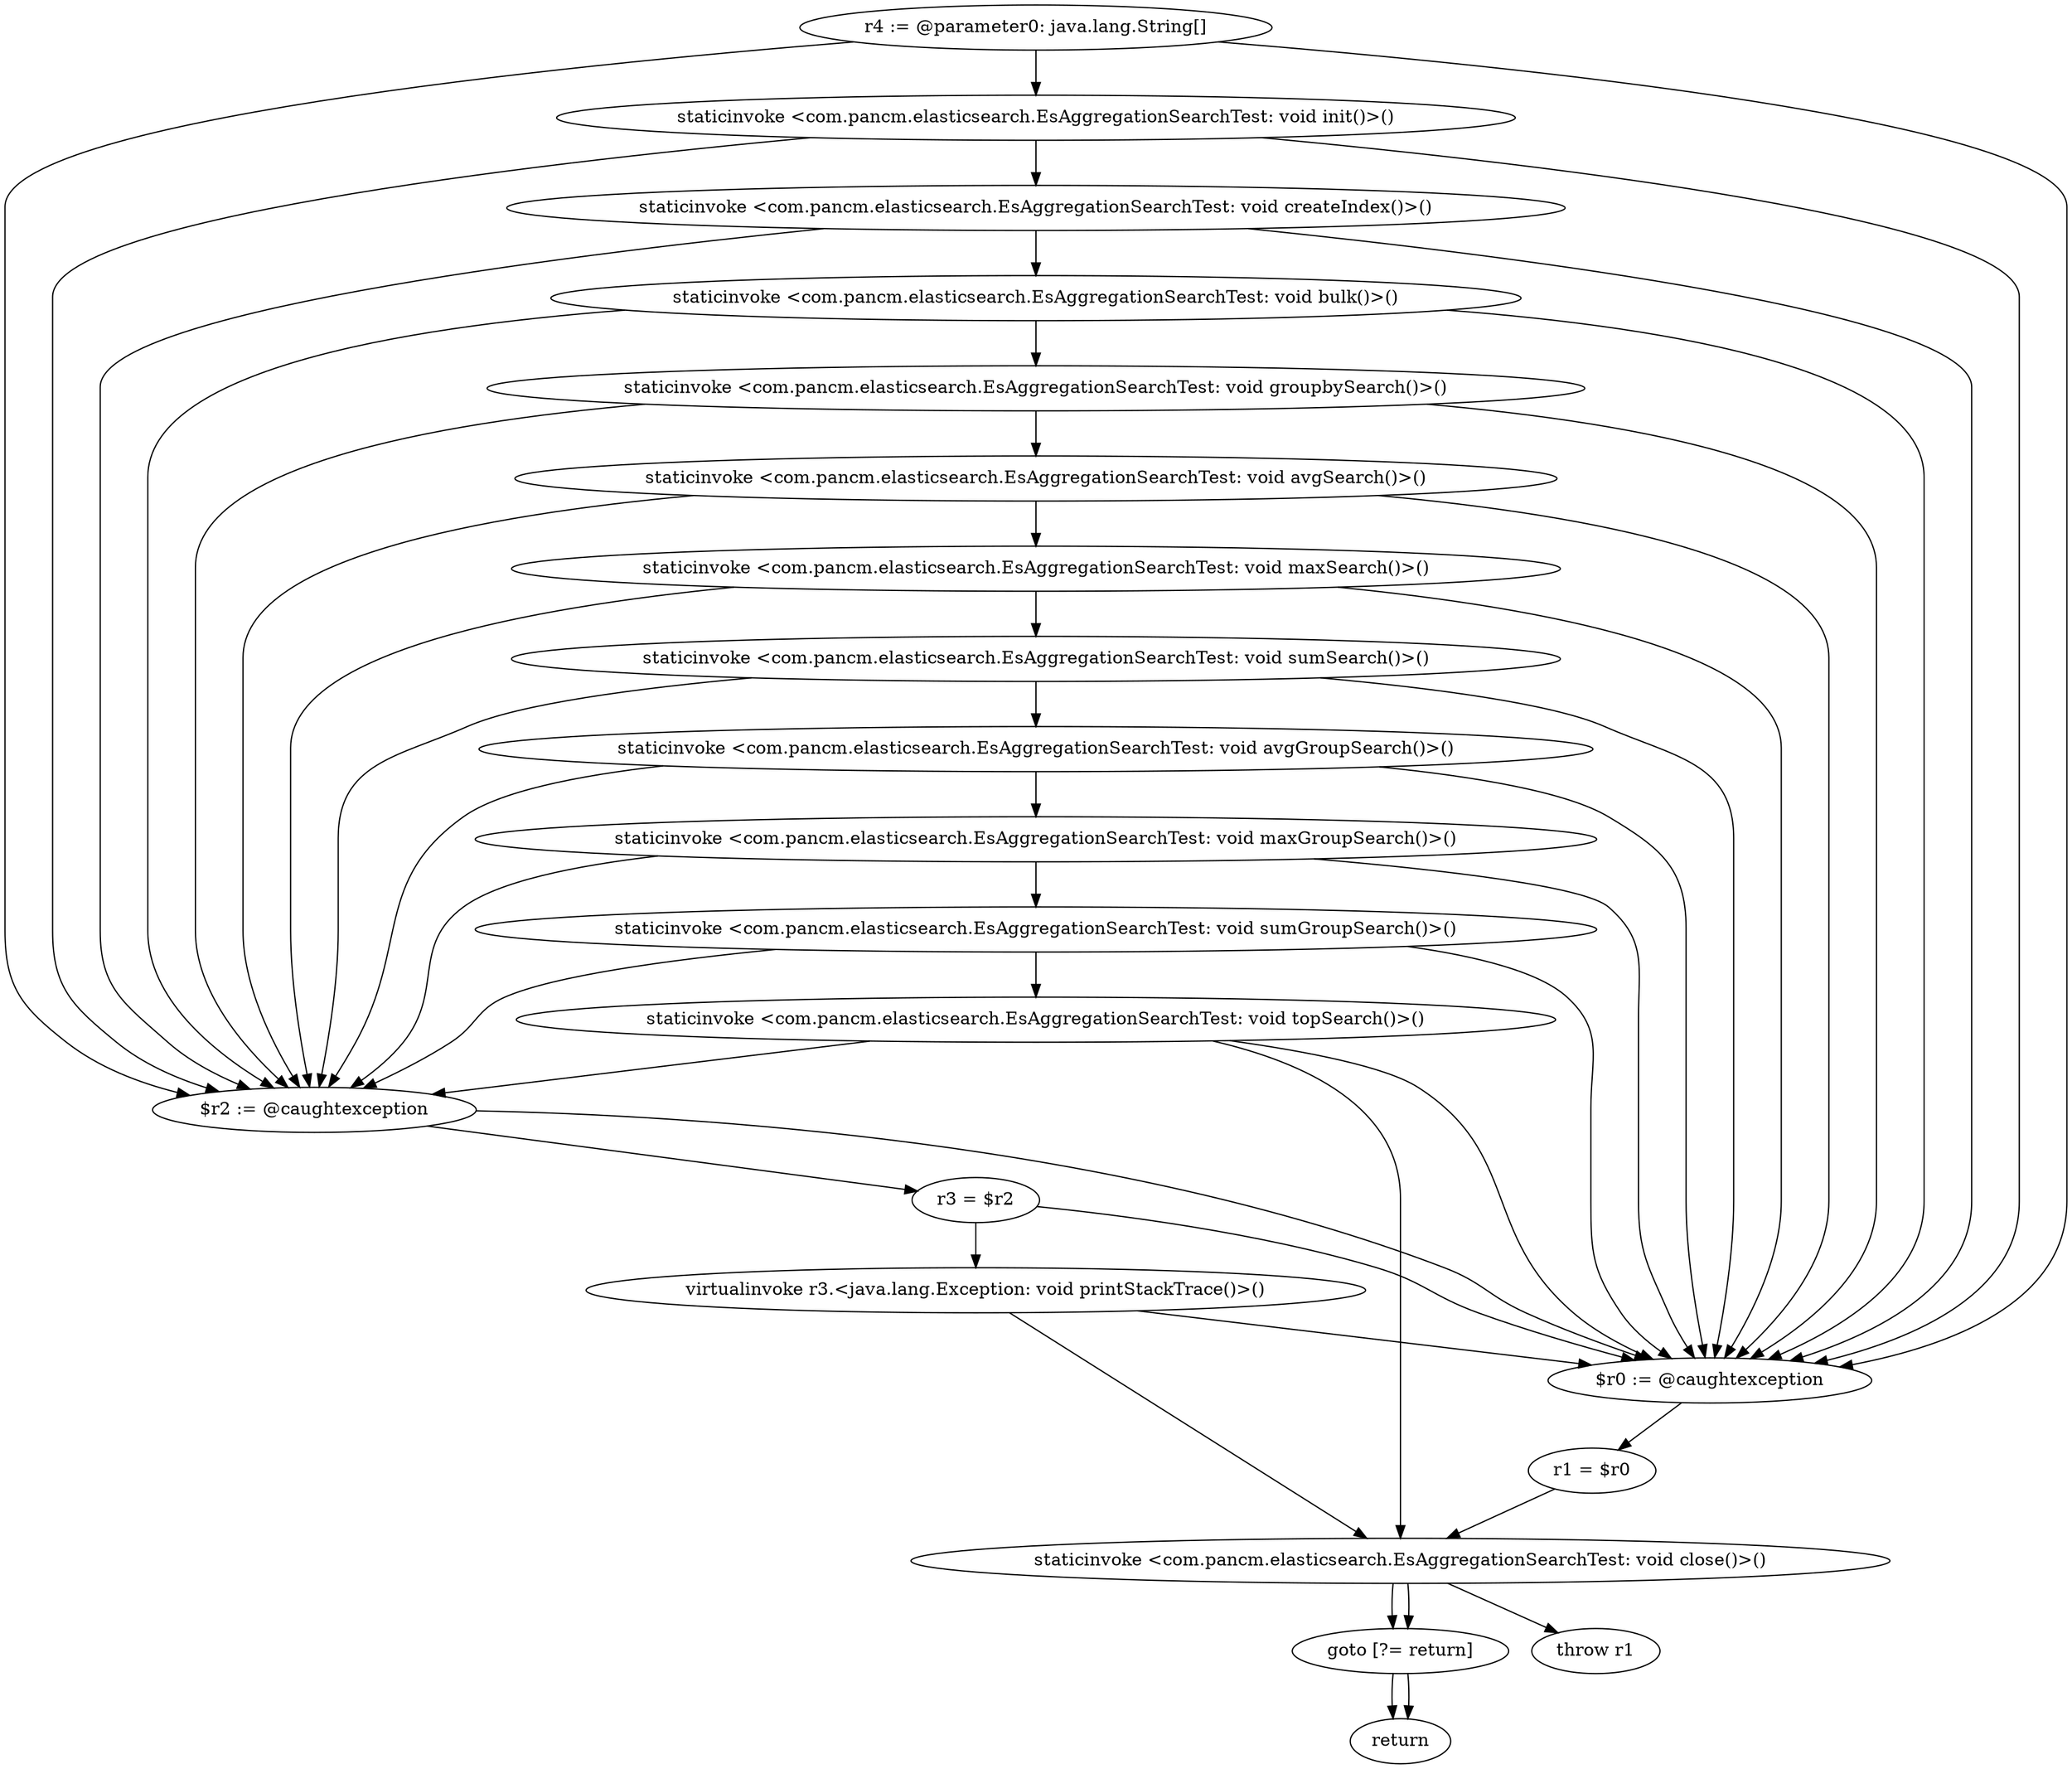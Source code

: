 digraph "unitGraph" {
    "r4 := @parameter0: java.lang.String[]"
    "staticinvoke <com.pancm.elasticsearch.EsAggregationSearchTest: void init()>()"
    "staticinvoke <com.pancm.elasticsearch.EsAggregationSearchTest: void createIndex()>()"
    "staticinvoke <com.pancm.elasticsearch.EsAggregationSearchTest: void bulk()>()"
    "staticinvoke <com.pancm.elasticsearch.EsAggregationSearchTest: void groupbySearch()>()"
    "staticinvoke <com.pancm.elasticsearch.EsAggregationSearchTest: void avgSearch()>()"
    "staticinvoke <com.pancm.elasticsearch.EsAggregationSearchTest: void maxSearch()>()"
    "staticinvoke <com.pancm.elasticsearch.EsAggregationSearchTest: void sumSearch()>()"
    "staticinvoke <com.pancm.elasticsearch.EsAggregationSearchTest: void avgGroupSearch()>()"
    "staticinvoke <com.pancm.elasticsearch.EsAggregationSearchTest: void maxGroupSearch()>()"
    "staticinvoke <com.pancm.elasticsearch.EsAggregationSearchTest: void sumGroupSearch()>()"
    "staticinvoke <com.pancm.elasticsearch.EsAggregationSearchTest: void topSearch()>()"
    "staticinvoke <com.pancm.elasticsearch.EsAggregationSearchTest: void close()>()"
    "goto [?= return]"
    "$r2 := @caughtexception"
    "r3 = $r2"
    "virtualinvoke r3.<java.lang.Exception: void printStackTrace()>()"
    "$r0 := @caughtexception"
    "r1 = $r0"
    "throw r1"
    "return"
    "r4 := @parameter0: java.lang.String[]"->"$r2 := @caughtexception";
    "r4 := @parameter0: java.lang.String[]"->"$r0 := @caughtexception";
    "r4 := @parameter0: java.lang.String[]"->"staticinvoke <com.pancm.elasticsearch.EsAggregationSearchTest: void init()>()";
    "staticinvoke <com.pancm.elasticsearch.EsAggregationSearchTest: void init()>()"->"$r2 := @caughtexception";
    "staticinvoke <com.pancm.elasticsearch.EsAggregationSearchTest: void init()>()"->"$r0 := @caughtexception";
    "staticinvoke <com.pancm.elasticsearch.EsAggregationSearchTest: void init()>()"->"staticinvoke <com.pancm.elasticsearch.EsAggregationSearchTest: void createIndex()>()";
    "staticinvoke <com.pancm.elasticsearch.EsAggregationSearchTest: void createIndex()>()"->"$r2 := @caughtexception";
    "staticinvoke <com.pancm.elasticsearch.EsAggregationSearchTest: void createIndex()>()"->"$r0 := @caughtexception";
    "staticinvoke <com.pancm.elasticsearch.EsAggregationSearchTest: void createIndex()>()"->"staticinvoke <com.pancm.elasticsearch.EsAggregationSearchTest: void bulk()>()";
    "staticinvoke <com.pancm.elasticsearch.EsAggregationSearchTest: void bulk()>()"->"$r2 := @caughtexception";
    "staticinvoke <com.pancm.elasticsearch.EsAggregationSearchTest: void bulk()>()"->"$r0 := @caughtexception";
    "staticinvoke <com.pancm.elasticsearch.EsAggregationSearchTest: void bulk()>()"->"staticinvoke <com.pancm.elasticsearch.EsAggregationSearchTest: void groupbySearch()>()";
    "staticinvoke <com.pancm.elasticsearch.EsAggregationSearchTest: void groupbySearch()>()"->"$r2 := @caughtexception";
    "staticinvoke <com.pancm.elasticsearch.EsAggregationSearchTest: void groupbySearch()>()"->"$r0 := @caughtexception";
    "staticinvoke <com.pancm.elasticsearch.EsAggregationSearchTest: void groupbySearch()>()"->"staticinvoke <com.pancm.elasticsearch.EsAggregationSearchTest: void avgSearch()>()";
    "staticinvoke <com.pancm.elasticsearch.EsAggregationSearchTest: void avgSearch()>()"->"$r2 := @caughtexception";
    "staticinvoke <com.pancm.elasticsearch.EsAggregationSearchTest: void avgSearch()>()"->"$r0 := @caughtexception";
    "staticinvoke <com.pancm.elasticsearch.EsAggregationSearchTest: void avgSearch()>()"->"staticinvoke <com.pancm.elasticsearch.EsAggregationSearchTest: void maxSearch()>()";
    "staticinvoke <com.pancm.elasticsearch.EsAggregationSearchTest: void maxSearch()>()"->"$r2 := @caughtexception";
    "staticinvoke <com.pancm.elasticsearch.EsAggregationSearchTest: void maxSearch()>()"->"$r0 := @caughtexception";
    "staticinvoke <com.pancm.elasticsearch.EsAggregationSearchTest: void maxSearch()>()"->"staticinvoke <com.pancm.elasticsearch.EsAggregationSearchTest: void sumSearch()>()";
    "staticinvoke <com.pancm.elasticsearch.EsAggregationSearchTest: void sumSearch()>()"->"$r2 := @caughtexception";
    "staticinvoke <com.pancm.elasticsearch.EsAggregationSearchTest: void sumSearch()>()"->"$r0 := @caughtexception";
    "staticinvoke <com.pancm.elasticsearch.EsAggregationSearchTest: void sumSearch()>()"->"staticinvoke <com.pancm.elasticsearch.EsAggregationSearchTest: void avgGroupSearch()>()";
    "staticinvoke <com.pancm.elasticsearch.EsAggregationSearchTest: void avgGroupSearch()>()"->"$r2 := @caughtexception";
    "staticinvoke <com.pancm.elasticsearch.EsAggregationSearchTest: void avgGroupSearch()>()"->"$r0 := @caughtexception";
    "staticinvoke <com.pancm.elasticsearch.EsAggregationSearchTest: void avgGroupSearch()>()"->"staticinvoke <com.pancm.elasticsearch.EsAggregationSearchTest: void maxGroupSearch()>()";
    "staticinvoke <com.pancm.elasticsearch.EsAggregationSearchTest: void maxGroupSearch()>()"->"$r2 := @caughtexception";
    "staticinvoke <com.pancm.elasticsearch.EsAggregationSearchTest: void maxGroupSearch()>()"->"$r0 := @caughtexception";
    "staticinvoke <com.pancm.elasticsearch.EsAggregationSearchTest: void maxGroupSearch()>()"->"staticinvoke <com.pancm.elasticsearch.EsAggregationSearchTest: void sumGroupSearch()>()";
    "staticinvoke <com.pancm.elasticsearch.EsAggregationSearchTest: void sumGroupSearch()>()"->"$r2 := @caughtexception";
    "staticinvoke <com.pancm.elasticsearch.EsAggregationSearchTest: void sumGroupSearch()>()"->"$r0 := @caughtexception";
    "staticinvoke <com.pancm.elasticsearch.EsAggregationSearchTest: void sumGroupSearch()>()"->"staticinvoke <com.pancm.elasticsearch.EsAggregationSearchTest: void topSearch()>()";
    "staticinvoke <com.pancm.elasticsearch.EsAggregationSearchTest: void topSearch()>()"->"$r2 := @caughtexception";
    "staticinvoke <com.pancm.elasticsearch.EsAggregationSearchTest: void topSearch()>()"->"$r0 := @caughtexception";
    "staticinvoke <com.pancm.elasticsearch.EsAggregationSearchTest: void topSearch()>()"->"staticinvoke <com.pancm.elasticsearch.EsAggregationSearchTest: void close()>()";
    "staticinvoke <com.pancm.elasticsearch.EsAggregationSearchTest: void close()>()"->"goto [?= return]";
    "goto [?= return]"->"return";
    "$r2 := @caughtexception"->"r3 = $r2";
    "$r2 := @caughtexception"->"$r0 := @caughtexception";
    "r3 = $r2"->"virtualinvoke r3.<java.lang.Exception: void printStackTrace()>()";
    "r3 = $r2"->"$r0 := @caughtexception";
    "virtualinvoke r3.<java.lang.Exception: void printStackTrace()>()"->"staticinvoke <com.pancm.elasticsearch.EsAggregationSearchTest: void close()>()";
    "virtualinvoke r3.<java.lang.Exception: void printStackTrace()>()"->"$r0 := @caughtexception";
    "staticinvoke <com.pancm.elasticsearch.EsAggregationSearchTest: void close()>()"->"goto [?= return]";
    "goto [?= return]"->"return";
    "$r0 := @caughtexception"->"r1 = $r0";
    "r1 = $r0"->"staticinvoke <com.pancm.elasticsearch.EsAggregationSearchTest: void close()>()";
    "staticinvoke <com.pancm.elasticsearch.EsAggregationSearchTest: void close()>()"->"throw r1";
}
